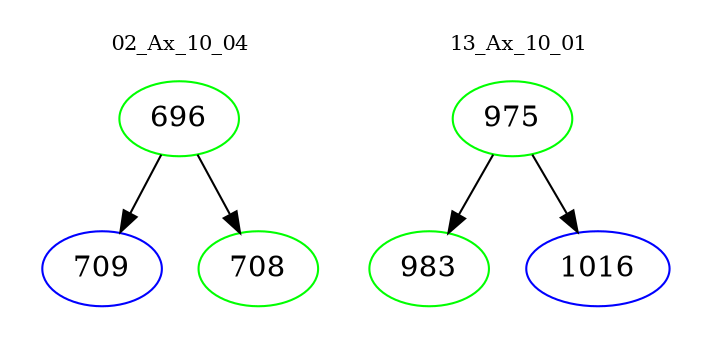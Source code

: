 digraph{
subgraph cluster_0 {
color = white
label = "02_Ax_10_04";
fontsize=10;
T0_696 [label="696", color="green"]
T0_696 -> T0_709 [color="black"]
T0_709 [label="709", color="blue"]
T0_696 -> T0_708 [color="black"]
T0_708 [label="708", color="green"]
}
subgraph cluster_1 {
color = white
label = "13_Ax_10_01";
fontsize=10;
T1_975 [label="975", color="green"]
T1_975 -> T1_983 [color="black"]
T1_983 [label="983", color="green"]
T1_975 -> T1_1016 [color="black"]
T1_1016 [label="1016", color="blue"]
}
}
